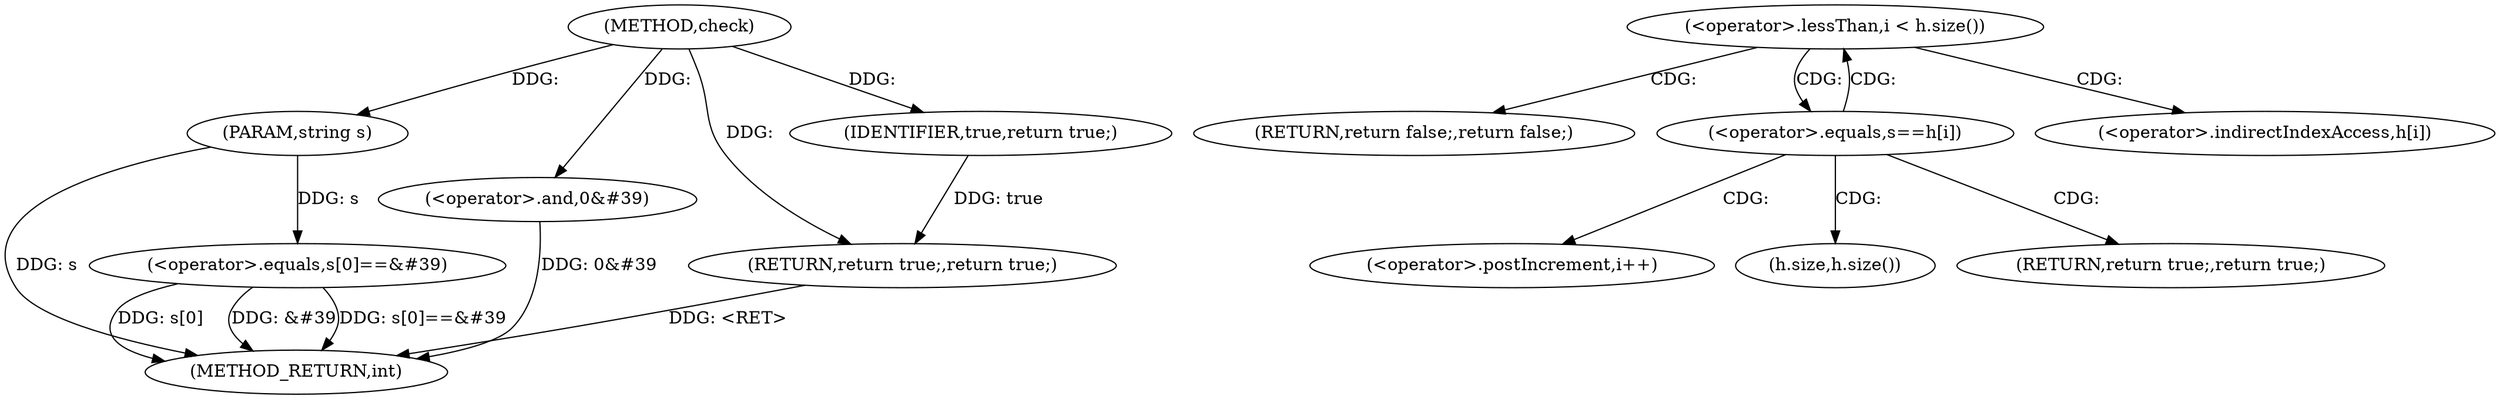 digraph "check" {  
"1000102" [label = "(METHOD,check)" ]
"1000139" [label = "(METHOD_RETURN,int)" ]
"1000103" [label = "(PARAM,string s)" ]
"1000105" [label = "(<operator>.equals,s[0]==&#39)" ]
"1000111" [label = "(<operator>.and,0&#39)" ]
"1000115" [label = "(RETURN,return true;,return true;)" ]
"1000116" [label = "(IDENTIFIER,true,return true;)" ]
"1000137" [label = "(RETURN,return false;,return false;)" ]
"1000122" [label = "(<operator>.lessThan,i < h.size())" ]
"1000125" [label = "(<operator>.postIncrement,i++)" ]
"1000124" [label = "(h.size,h.size())" ]
"1000129" [label = "(<operator>.equals,s==h[i])" ]
"1000131" [label = "(<operator>.indirectIndexAccess,h[i])" ]
"1000135" [label = "(RETURN,return true;,return true;)" ]
  "1000103" -> "1000139"  [ label = "DDG: s"] 
  "1000105" -> "1000139"  [ label = "DDG: s[0]"] 
  "1000105" -> "1000139"  [ label = "DDG: &#39"] 
  "1000105" -> "1000139"  [ label = "DDG: s[0]==&#39"] 
  "1000111" -> "1000139"  [ label = "DDG: 0&#39"] 
  "1000115" -> "1000139"  [ label = "DDG: <RET>"] 
  "1000102" -> "1000103"  [ label = "DDG: "] 
  "1000103" -> "1000105"  [ label = "DDG: s"] 
  "1000102" -> "1000111"  [ label = "DDG: "] 
  "1000116" -> "1000115"  [ label = "DDG: true"] 
  "1000102" -> "1000115"  [ label = "DDG: "] 
  "1000102" -> "1000116"  [ label = "DDG: "] 
  "1000122" -> "1000137"  [ label = "CDG: "] 
  "1000122" -> "1000129"  [ label = "CDG: "] 
  "1000122" -> "1000131"  [ label = "CDG: "] 
  "1000129" -> "1000124"  [ label = "CDG: "] 
  "1000129" -> "1000125"  [ label = "CDG: "] 
  "1000129" -> "1000135"  [ label = "CDG: "] 
  "1000129" -> "1000122"  [ label = "CDG: "] 
}
